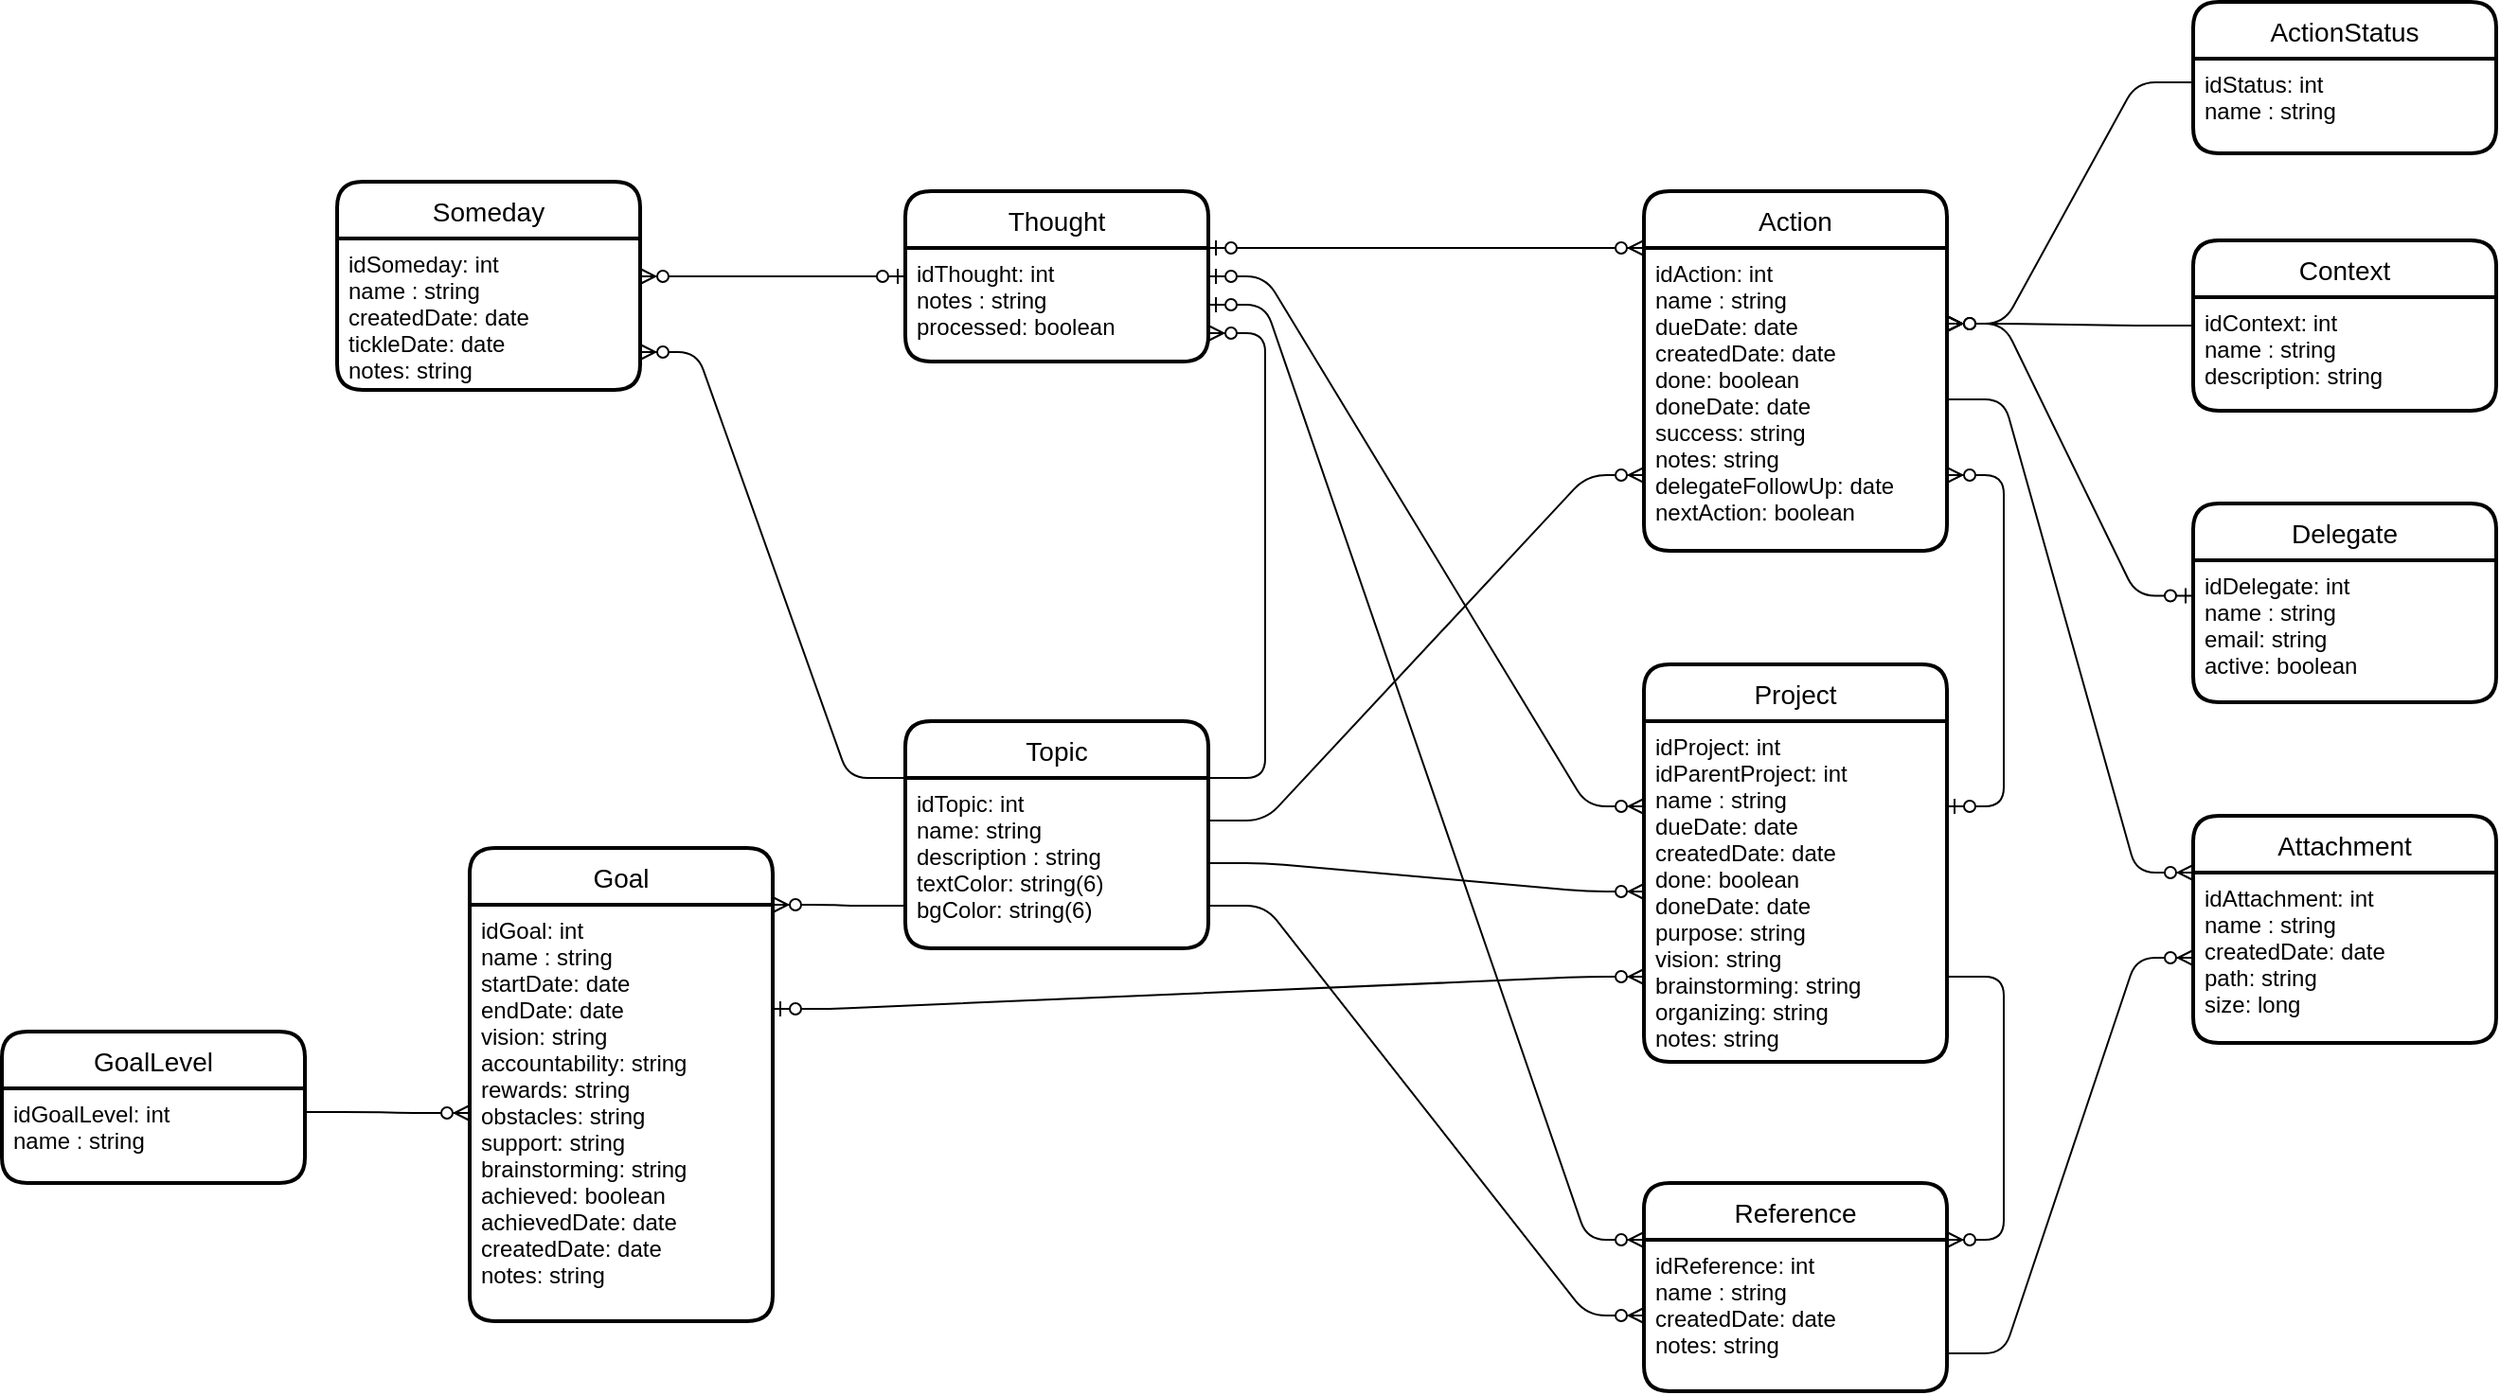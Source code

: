 <mxfile version="13.9.9" type="device"><diagram id="gs7GVPZcJ7xO18nnZsdb" name="Página-1"><mxGraphModel dx="783" dy="567" grid="1" gridSize="10" guides="1" tooltips="1" connect="1" arrows="1" fold="1" page="1" pageScale="1" pageWidth="827" pageHeight="1169" math="0" shadow="0"><root><mxCell id="0"/><mxCell id="1" parent="0"/><mxCell id="hyobEGuZGE9LfGDrrnwh-1" value="Thought" style="swimlane;childLayout=stackLayout;horizontal=1;startSize=30;horizontalStack=0;rounded=1;fontSize=14;fontStyle=0;strokeWidth=2;resizeParent=0;resizeLast=1;shadow=0;dashed=0;align=center;" vertex="1" parent="1"><mxGeometry x="750" y="420" width="160" height="90" as="geometry"/></mxCell><mxCell id="hyobEGuZGE9LfGDrrnwh-2" value="idThought: int&#10;notes : string&#10;processed: boolean" style="align=left;strokeColor=none;fillColor=none;spacingLeft=4;fontSize=12;verticalAlign=top;resizable=0;rotatable=0;part=1;" vertex="1" parent="hyobEGuZGE9LfGDrrnwh-1"><mxGeometry y="30" width="160" height="60" as="geometry"/></mxCell><mxCell id="hyobEGuZGE9LfGDrrnwh-3" value="Delegate" style="swimlane;childLayout=stackLayout;horizontal=1;startSize=30;horizontalStack=0;rounded=1;fontSize=14;fontStyle=0;strokeWidth=2;resizeParent=0;resizeLast=1;shadow=0;dashed=0;align=center;" vertex="1" parent="1"><mxGeometry x="1430" y="585" width="160" height="105" as="geometry"/></mxCell><mxCell id="hyobEGuZGE9LfGDrrnwh-4" value="idDelegate: int&#10;name : string&#10;email: string&#10;active: boolean" style="align=left;strokeColor=none;fillColor=none;spacingLeft=4;fontSize=12;verticalAlign=top;resizable=0;rotatable=0;part=1;" vertex="1" parent="hyobEGuZGE9LfGDrrnwh-3"><mxGeometry y="30" width="160" height="75" as="geometry"/></mxCell><mxCell id="hyobEGuZGE9LfGDrrnwh-5" value="Context" style="swimlane;childLayout=stackLayout;horizontal=1;startSize=30;horizontalStack=0;rounded=1;fontSize=14;fontStyle=0;strokeWidth=2;resizeParent=0;resizeLast=1;shadow=0;dashed=0;align=center;" vertex="1" parent="1"><mxGeometry x="1430" y="446" width="160" height="90" as="geometry"/></mxCell><mxCell id="hyobEGuZGE9LfGDrrnwh-6" value="idContext: int&#10;name : string&#10;description: string" style="align=left;strokeColor=none;fillColor=none;spacingLeft=4;fontSize=12;verticalAlign=top;resizable=0;rotatable=0;part=1;" vertex="1" parent="hyobEGuZGE9LfGDrrnwh-5"><mxGeometry y="30" width="160" height="60" as="geometry"/></mxCell><mxCell id="hyobEGuZGE9LfGDrrnwh-7" value="Topic" style="swimlane;childLayout=stackLayout;horizontal=1;startSize=30;horizontalStack=0;rounded=1;fontSize=14;fontStyle=0;strokeWidth=2;resizeParent=0;resizeLast=1;shadow=0;dashed=0;align=center;" vertex="1" parent="1"><mxGeometry x="750" y="700" width="160" height="120" as="geometry"/></mxCell><mxCell id="hyobEGuZGE9LfGDrrnwh-8" value="idTopic: int&#10;name: string&#10;description : string&#10;textColor: string(6)&#10;bgColor: string(6)" style="align=left;strokeColor=none;fillColor=none;spacingLeft=4;fontSize=12;verticalAlign=top;resizable=0;rotatable=0;part=1;" vertex="1" parent="hyobEGuZGE9LfGDrrnwh-7"><mxGeometry y="30" width="160" height="90" as="geometry"/></mxCell><mxCell id="hyobEGuZGE9LfGDrrnwh-9" value="GoalLevel" style="swimlane;childLayout=stackLayout;horizontal=1;startSize=30;horizontalStack=0;rounded=1;fontSize=14;fontStyle=0;strokeWidth=2;resizeParent=0;resizeLast=1;shadow=0;dashed=0;align=center;" vertex="1" parent="1"><mxGeometry x="273" y="864" width="160" height="80" as="geometry"/></mxCell><mxCell id="hyobEGuZGE9LfGDrrnwh-10" value="idGoalLevel: int&#10;name : string" style="align=left;strokeColor=none;fillColor=none;spacingLeft=4;fontSize=12;verticalAlign=top;resizable=0;rotatable=0;part=1;" vertex="1" parent="hyobEGuZGE9LfGDrrnwh-9"><mxGeometry y="30" width="160" height="50" as="geometry"/></mxCell><mxCell id="hyobEGuZGE9LfGDrrnwh-14" value="Goal" style="swimlane;childLayout=stackLayout;horizontal=1;startSize=30;horizontalStack=0;rounded=1;fontSize=14;fontStyle=0;strokeWidth=2;resizeParent=0;resizeLast=1;shadow=0;dashed=0;align=center;" vertex="1" parent="1"><mxGeometry x="520" y="767" width="160" height="250" as="geometry"/></mxCell><mxCell id="hyobEGuZGE9LfGDrrnwh-15" value="idGoal: int&#10;name : string&#10;startDate: date&#10;endDate: date&#10;vision: string&#10;accountability: string&#10;rewards: string&#10;obstacles: string&#10;support: string&#10;brainstorming: string&#10;achieved: boolean&#10;achievedDate: date&#10;createdDate: date&#10;notes: string" style="align=left;strokeColor=none;fillColor=none;spacingLeft=4;fontSize=12;verticalAlign=top;resizable=0;rotatable=0;part=1;" vertex="1" parent="hyobEGuZGE9LfGDrrnwh-14"><mxGeometry y="30" width="160" height="220" as="geometry"/></mxCell><mxCell id="hyobEGuZGE9LfGDrrnwh-18" value="" style="edgeStyle=entityRelationEdgeStyle;fontSize=12;html=1;endArrow=ERzeroToMany;endFill=1;entryX=0;entryY=0.5;entryDx=0;entryDy=0;exitX=1;exitY=0.25;exitDx=0;exitDy=0;" edge="1" parent="1" source="hyobEGuZGE9LfGDrrnwh-10" target="hyobEGuZGE9LfGDrrnwh-15"><mxGeometry width="100" height="100" relative="1" as="geometry"><mxPoint x="250" y="580" as="sourcePoint"/><mxPoint x="350" y="480" as="targetPoint"/></mxGeometry></mxCell><mxCell id="hyobEGuZGE9LfGDrrnwh-20" value="" style="edgeStyle=entityRelationEdgeStyle;fontSize=12;html=1;endArrow=ERzeroToMany;endFill=1;exitX=0;exitY=0.75;exitDx=0;exitDy=0;entryX=1;entryY=0;entryDx=0;entryDy=0;" edge="1" parent="1" source="hyobEGuZGE9LfGDrrnwh-8" target="hyobEGuZGE9LfGDrrnwh-15"><mxGeometry width="100" height="100" relative="1" as="geometry"><mxPoint x="400" y="712.5" as="sourcePoint"/><mxPoint x="320" y="550" as="targetPoint"/></mxGeometry></mxCell><mxCell id="hyobEGuZGE9LfGDrrnwh-21" value="" style="edgeStyle=entityRelationEdgeStyle;fontSize=12;html=1;endArrow=ERzeroToMany;endFill=1;exitX=1;exitY=0.25;exitDx=0;exitDy=0;entryX=1;entryY=0.75;entryDx=0;entryDy=0;" edge="1" parent="1" source="hyobEGuZGE9LfGDrrnwh-7" target="hyobEGuZGE9LfGDrrnwh-2"><mxGeometry width="100" height="100" relative="1" as="geometry"><mxPoint x="510" y="340" as="sourcePoint"/><mxPoint x="380" y="417.5" as="targetPoint"/></mxGeometry></mxCell><mxCell id="hyobEGuZGE9LfGDrrnwh-22" value="Project" style="swimlane;childLayout=stackLayout;horizontal=1;startSize=30;horizontalStack=0;rounded=1;fontSize=14;fontStyle=0;strokeWidth=2;resizeParent=0;resizeLast=1;shadow=0;dashed=0;align=center;" vertex="1" parent="1"><mxGeometry x="1140" y="670" width="160" height="210" as="geometry"/></mxCell><mxCell id="hyobEGuZGE9LfGDrrnwh-23" value="idProject: int&#10;idParentProject: int&#10;name : string&#10;dueDate: date&#10;createdDate: date&#10;done: boolean&#10;doneDate: date&#10;purpose: string&#10;vision: string&#10;brainstorming: string&#10;organizing: string&#10;notes: string" style="align=left;strokeColor=none;fillColor=none;spacingLeft=4;fontSize=12;verticalAlign=top;resizable=0;rotatable=0;part=1;" vertex="1" parent="hyobEGuZGE9LfGDrrnwh-22"><mxGeometry y="30" width="160" height="180" as="geometry"/></mxCell><mxCell id="hyobEGuZGE9LfGDrrnwh-24" value="ActionStatus" style="swimlane;childLayout=stackLayout;horizontal=1;startSize=30;horizontalStack=0;rounded=1;fontSize=14;fontStyle=0;strokeWidth=2;resizeParent=0;resizeLast=1;shadow=0;dashed=0;align=center;" vertex="1" parent="1"><mxGeometry x="1430" y="320" width="160" height="80" as="geometry"/></mxCell><mxCell id="hyobEGuZGE9LfGDrrnwh-25" value="idStatus: int&#10;name : string" style="align=left;strokeColor=none;fillColor=none;spacingLeft=4;fontSize=12;verticalAlign=top;resizable=0;rotatable=0;part=1;" vertex="1" parent="hyobEGuZGE9LfGDrrnwh-24"><mxGeometry y="30" width="160" height="50" as="geometry"/></mxCell><mxCell id="hyobEGuZGE9LfGDrrnwh-29" value="" style="edgeStyle=entityRelationEdgeStyle;fontSize=12;html=1;endArrow=ERzeroToMany;startArrow=ERzeroToOne;exitX=1;exitY=0.25;exitDx=0;exitDy=0;entryX=0;entryY=0.75;entryDx=0;entryDy=0;" edge="1" parent="1" source="hyobEGuZGE9LfGDrrnwh-15" target="hyobEGuZGE9LfGDrrnwh-23"><mxGeometry width="100" height="100" relative="1" as="geometry"><mxPoint x="260" y="740" as="sourcePoint"/><mxPoint x="1140" y="865" as="targetPoint"/></mxGeometry></mxCell><mxCell id="hyobEGuZGE9LfGDrrnwh-30" value="" style="edgeStyle=entityRelationEdgeStyle;fontSize=12;html=1;endArrow=ERzeroToMany;endFill=1;exitX=1;exitY=0.5;exitDx=0;exitDy=0;entryX=0;entryY=0.5;entryDx=0;entryDy=0;" edge="1" parent="1" source="hyobEGuZGE9LfGDrrnwh-8" target="hyobEGuZGE9LfGDrrnwh-23"><mxGeometry width="100" height="100" relative="1" as="geometry"><mxPoint x="244" y="341.25" as="sourcePoint"/><mxPoint x="584" y="338.75" as="targetPoint"/></mxGeometry></mxCell><mxCell id="hyobEGuZGE9LfGDrrnwh-31" value="" style="edgeStyle=entityRelationEdgeStyle;fontSize=12;html=1;endArrow=ERzeroToMany;startArrow=ERzeroToOne;entryX=0;entryY=0.25;entryDx=0;entryDy=0;exitX=1;exitY=0.25;exitDx=0;exitDy=0;" edge="1" parent="1" source="hyobEGuZGE9LfGDrrnwh-2" target="hyobEGuZGE9LfGDrrnwh-23"><mxGeometry width="100" height="100" relative="1" as="geometry"><mxPoint x="950" y="480" as="sourcePoint"/><mxPoint x="584" y="272.5" as="targetPoint"/></mxGeometry></mxCell><mxCell id="hyobEGuZGE9LfGDrrnwh-33" value="Action" style="swimlane;childLayout=stackLayout;horizontal=1;startSize=30;horizontalStack=0;rounded=1;fontSize=14;fontStyle=0;strokeWidth=2;resizeParent=0;resizeLast=1;shadow=0;dashed=0;align=center;" vertex="1" parent="1"><mxGeometry x="1140" y="420" width="160" height="190" as="geometry"/></mxCell><mxCell id="hyobEGuZGE9LfGDrrnwh-34" value="idAction: int&#10;name : string&#10;dueDate: date&#10;createdDate: date&#10;done: boolean&#10;doneDate: date&#10;success: string&#10;notes: string&#10;delegateFollowUp: date&#10;nextAction: boolean" style="align=left;strokeColor=none;fillColor=none;spacingLeft=4;fontSize=12;verticalAlign=top;resizable=0;rotatable=0;part=1;" vertex="1" parent="hyobEGuZGE9LfGDrrnwh-33"><mxGeometry y="30" width="160" height="160" as="geometry"/></mxCell><mxCell id="hyobEGuZGE9LfGDrrnwh-36" value="" style="edgeStyle=entityRelationEdgeStyle;fontSize=12;html=1;endArrow=ERzeroToMany;startArrow=ERzeroToOne;entryX=0;entryY=0;entryDx=0;entryDy=0;exitX=1;exitY=0;exitDx=0;exitDy=0;" edge="1" parent="1" source="hyobEGuZGE9LfGDrrnwh-2" target="hyobEGuZGE9LfGDrrnwh-34"><mxGeometry width="100" height="100" relative="1" as="geometry"><mxPoint x="300" y="400" as="sourcePoint"/><mxPoint x="660" y="330" as="targetPoint"/></mxGeometry></mxCell><mxCell id="hyobEGuZGE9LfGDrrnwh-37" value="" style="edgeStyle=entityRelationEdgeStyle;fontSize=12;html=1;endArrow=ERzeroToMany;endFill=1;exitX=1;exitY=0.25;exitDx=0;exitDy=0;entryX=0;entryY=0.75;entryDx=0;entryDy=0;" edge="1" parent="1" source="hyobEGuZGE9LfGDrrnwh-8" target="hyobEGuZGE9LfGDrrnwh-34"><mxGeometry width="100" height="100" relative="1" as="geometry"><mxPoint x="630" y="340" as="sourcePoint"/><mxPoint x="700" y="340" as="targetPoint"/></mxGeometry></mxCell><mxCell id="hyobEGuZGE9LfGDrrnwh-38" value="" style="edgeStyle=entityRelationEdgeStyle;fontSize=12;html=1;endArrow=ERzeroToMany;startArrow=ERzeroToOne;entryX=1;entryY=0.75;entryDx=0;entryDy=0;exitX=1;exitY=0.25;exitDx=0;exitDy=0;" edge="1" parent="1" source="hyobEGuZGE9LfGDrrnwh-23" target="hyobEGuZGE9LfGDrrnwh-34"><mxGeometry width="100" height="100" relative="1" as="geometry"><mxPoint x="270" y="390" as="sourcePoint"/><mxPoint x="910" y="170" as="targetPoint"/></mxGeometry></mxCell><mxCell id="hyobEGuZGE9LfGDrrnwh-39" value="" style="edgeStyle=entityRelationEdgeStyle;fontSize=12;html=1;endArrow=ERzeroToMany;endFill=1;exitX=0;exitY=0.25;exitDx=0;exitDy=0;entryX=1;entryY=0.25;entryDx=0;entryDy=0;" edge="1" parent="1" source="hyobEGuZGE9LfGDrrnwh-25" target="hyobEGuZGE9LfGDrrnwh-34"><mxGeometry width="100" height="100" relative="1" as="geometry"><mxPoint x="1210" y="20" as="sourcePoint"/><mxPoint x="1130" y="130" as="targetPoint"/></mxGeometry></mxCell><mxCell id="hyobEGuZGE9LfGDrrnwh-40" value="" style="edgeStyle=entityRelationEdgeStyle;fontSize=12;html=1;endArrow=ERzeroToMany;endFill=1;exitX=0;exitY=0.25;exitDx=0;exitDy=0;entryX=1;entryY=0.25;entryDx=0;entryDy=0;" edge="1" parent="1" source="hyobEGuZGE9LfGDrrnwh-6" target="hyobEGuZGE9LfGDrrnwh-34"><mxGeometry width="100" height="100" relative="1" as="geometry"><mxPoint x="1010" y="475" as="sourcePoint"/><mxPoint x="1110" y="200" as="targetPoint"/></mxGeometry></mxCell><mxCell id="hyobEGuZGE9LfGDrrnwh-41" value="" style="edgeStyle=entityRelationEdgeStyle;fontSize=12;html=1;endArrow=ERzeroToMany;startArrow=ERzeroToOne;exitX=0;exitY=0.25;exitDx=0;exitDy=0;entryX=1;entryY=0.25;entryDx=0;entryDy=0;" edge="1" parent="1" source="hyobEGuZGE9LfGDrrnwh-4" target="hyobEGuZGE9LfGDrrnwh-34"><mxGeometry width="100" height="100" relative="1" as="geometry"><mxPoint x="500" y="805" as="sourcePoint"/><mxPoint x="1140" y="340" as="targetPoint"/></mxGeometry></mxCell><mxCell id="hyobEGuZGE9LfGDrrnwh-42" value="Reference" style="swimlane;childLayout=stackLayout;horizontal=1;startSize=30;horizontalStack=0;rounded=1;fontSize=14;fontStyle=0;strokeWidth=2;resizeParent=0;resizeLast=1;shadow=0;dashed=0;align=center;" vertex="1" parent="1"><mxGeometry x="1140" y="944" width="160" height="110" as="geometry"/></mxCell><mxCell id="hyobEGuZGE9LfGDrrnwh-43" value="idReference: int&#10;name : string&#10;createdDate: date&#10;notes: string" style="align=left;strokeColor=none;fillColor=none;spacingLeft=4;fontSize=12;verticalAlign=top;resizable=0;rotatable=0;part=1;" vertex="1" parent="hyobEGuZGE9LfGDrrnwh-42"><mxGeometry y="30" width="160" height="80" as="geometry"/></mxCell><mxCell id="hyobEGuZGE9LfGDrrnwh-44" value="" style="edgeStyle=entityRelationEdgeStyle;fontSize=12;html=1;endArrow=ERzeroToMany;endFill=1;exitX=1;exitY=0.75;exitDx=0;exitDy=0;" edge="1" parent="1" source="hyobEGuZGE9LfGDrrnwh-8" target="hyobEGuZGE9LfGDrrnwh-43"><mxGeometry width="100" height="100" relative="1" as="geometry"><mxPoint x="540" y="530" as="sourcePoint"/><mxPoint x="677" y="530" as="targetPoint"/></mxGeometry></mxCell><mxCell id="hyobEGuZGE9LfGDrrnwh-47" value="" style="edgeStyle=entityRelationEdgeStyle;fontSize=12;html=1;endArrow=ERzeroToMany;startArrow=ERzeroToOne;entryX=0;entryY=0;entryDx=0;entryDy=0;exitX=1;exitY=0.5;exitDx=0;exitDy=0;" edge="1" parent="1" source="hyobEGuZGE9LfGDrrnwh-2" target="hyobEGuZGE9LfGDrrnwh-43"><mxGeometry width="100" height="100" relative="1" as="geometry"><mxPoint x="980" y="480" as="sourcePoint"/><mxPoint x="900" y="130" as="targetPoint"/></mxGeometry></mxCell><mxCell id="hyobEGuZGE9LfGDrrnwh-48" value="Someday" style="swimlane;childLayout=stackLayout;horizontal=1;startSize=30;horizontalStack=0;rounded=1;fontSize=14;fontStyle=0;strokeWidth=2;resizeParent=0;resizeLast=1;shadow=0;dashed=0;align=center;" vertex="1" parent="1"><mxGeometry x="450" y="415" width="160" height="110" as="geometry"/></mxCell><mxCell id="hyobEGuZGE9LfGDrrnwh-49" value="idSomeday: int&#10;name : string&#10;createdDate: date&#10;tickleDate: date&#10;notes: string" style="align=left;strokeColor=none;fillColor=none;spacingLeft=4;fontSize=12;verticalAlign=top;resizable=0;rotatable=0;part=1;" vertex="1" parent="hyobEGuZGE9LfGDrrnwh-48"><mxGeometry y="30" width="160" height="80" as="geometry"/></mxCell><mxCell id="hyobEGuZGE9LfGDrrnwh-50" value="" style="edgeStyle=entityRelationEdgeStyle;fontSize=12;html=1;endArrow=ERzeroToMany;startArrow=ERzeroToOne;entryX=1;entryY=0.25;entryDx=0;entryDy=0;exitX=0;exitY=0.25;exitDx=0;exitDy=0;" edge="1" parent="1" source="hyobEGuZGE9LfGDrrnwh-2" target="hyobEGuZGE9LfGDrrnwh-49"><mxGeometry width="100" height="100" relative="1" as="geometry"><mxPoint x="260" y="360" as="sourcePoint"/><mxPoint x="380" y="170" as="targetPoint"/></mxGeometry></mxCell><mxCell id="hyobEGuZGE9LfGDrrnwh-51" value="" style="edgeStyle=entityRelationEdgeStyle;fontSize=12;html=1;endArrow=ERzeroToMany;endFill=1;exitX=0;exitY=0.25;exitDx=0;exitDy=0;entryX=1;entryY=0.75;entryDx=0;entryDy=0;" edge="1" parent="1" source="hyobEGuZGE9LfGDrrnwh-7" target="hyobEGuZGE9LfGDrrnwh-49"><mxGeometry width="100" height="100" relative="1" as="geometry"><mxPoint x="540" y="507.5" as="sourcePoint"/><mxPoint x="540" y="210" as="targetPoint"/></mxGeometry></mxCell><mxCell id="hyobEGuZGE9LfGDrrnwh-52" value="Attachment" style="swimlane;childLayout=stackLayout;horizontal=1;startSize=30;horizontalStack=0;rounded=1;fontSize=14;fontStyle=0;strokeWidth=2;resizeParent=0;resizeLast=1;shadow=0;dashed=0;align=center;" vertex="1" parent="1"><mxGeometry x="1430" y="750" width="160" height="120" as="geometry"/></mxCell><mxCell id="hyobEGuZGE9LfGDrrnwh-53" value="idAttachment: int&#10;name : string&#10;createdDate: date&#10;path: string&#10;size: long&#10;" style="align=left;strokeColor=none;fillColor=none;spacingLeft=4;fontSize=12;verticalAlign=top;resizable=0;rotatable=0;part=1;" vertex="1" parent="hyobEGuZGE9LfGDrrnwh-52"><mxGeometry y="30" width="160" height="90" as="geometry"/></mxCell><mxCell id="hyobEGuZGE9LfGDrrnwh-54" value="" style="edgeStyle=entityRelationEdgeStyle;fontSize=12;html=1;endArrow=ERzeroToMany;endFill=1;entryX=0;entryY=0.25;entryDx=0;entryDy=0;exitX=1;exitY=0.5;exitDx=0;exitDy=0;" edge="1" parent="1" source="hyobEGuZGE9LfGDrrnwh-34" target="hyobEGuZGE9LfGDrrnwh-52"><mxGeometry width="100" height="100" relative="1" as="geometry"><mxPoint x="1320" y="540" as="sourcePoint"/><mxPoint x="540" y="170" as="targetPoint"/></mxGeometry></mxCell><mxCell id="hyobEGuZGE9LfGDrrnwh-55" value="" style="edgeStyle=entityRelationEdgeStyle;fontSize=12;html=1;endArrow=ERzeroToMany;endFill=1;entryX=0;entryY=0.5;entryDx=0;entryDy=0;exitX=1;exitY=0.75;exitDx=0;exitDy=0;" edge="1" parent="1" source="hyobEGuZGE9LfGDrrnwh-43" target="hyobEGuZGE9LfGDrrnwh-53"><mxGeometry width="100" height="100" relative="1" as="geometry"><mxPoint x="543" y="100" as="sourcePoint"/><mxPoint x="460" y="40" as="targetPoint"/></mxGeometry></mxCell><mxCell id="hyobEGuZGE9LfGDrrnwh-60" value="" style="edgeStyle=entityRelationEdgeStyle;fontSize=12;html=1;endArrow=ERzeroToMany;endFill=1;entryX=1;entryY=0;entryDx=0;entryDy=0;exitX=1;exitY=0.75;exitDx=0;exitDy=0;anchorPointDirection=1;fixDash=0;editable=1;bendable=1;" edge="1" parent="1" source="hyobEGuZGE9LfGDrrnwh-23" target="hyobEGuZGE9LfGDrrnwh-43"><mxGeometry width="100" height="100" relative="1" as="geometry"><mxPoint x="870" y="1010" as="sourcePoint"/><mxPoint x="970" y="910" as="targetPoint"/></mxGeometry></mxCell></root></mxGraphModel></diagram></mxfile>